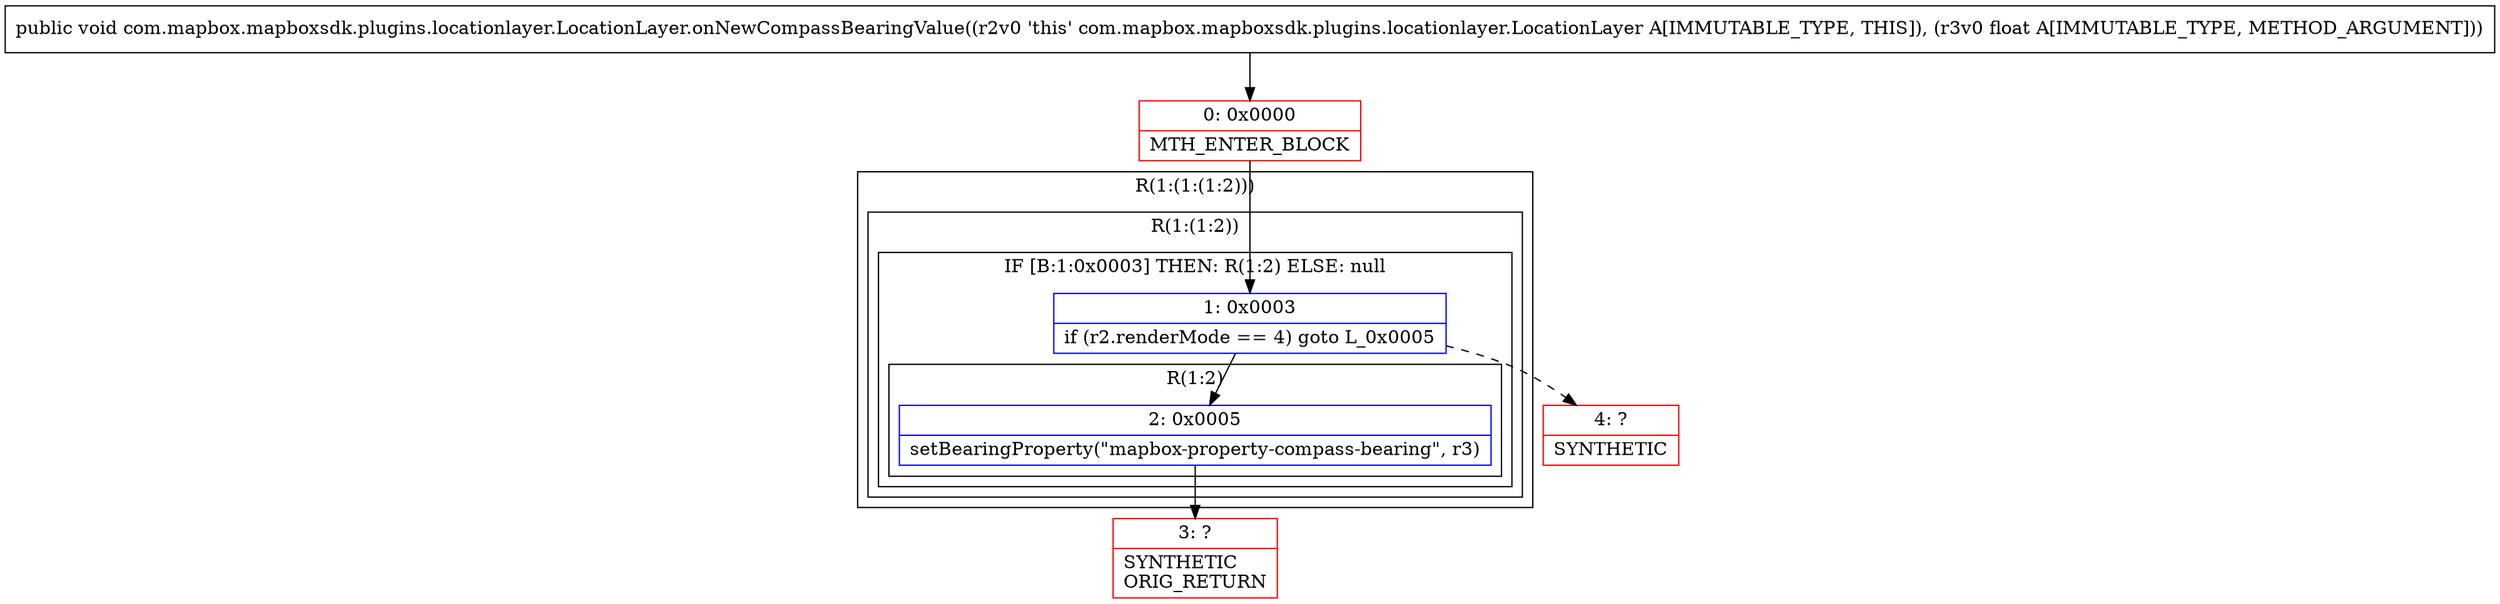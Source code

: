 digraph "CFG forcom.mapbox.mapboxsdk.plugins.locationlayer.LocationLayer.onNewCompassBearingValue(F)V" {
subgraph cluster_Region_1927411246 {
label = "R(1:(1:(1:2)))";
node [shape=record,color=blue];
subgraph cluster_Region_1384986335 {
label = "R(1:(1:2))";
node [shape=record,color=blue];
subgraph cluster_IfRegion_1718295724 {
label = "IF [B:1:0x0003] THEN: R(1:2) ELSE: null";
node [shape=record,color=blue];
Node_1 [shape=record,label="{1\:\ 0x0003|if (r2.renderMode == 4) goto L_0x0005\l}"];
subgraph cluster_Region_222943065 {
label = "R(1:2)";
node [shape=record,color=blue];
Node_2 [shape=record,label="{2\:\ 0x0005|setBearingProperty(\"mapbox\-property\-compass\-bearing\", r3)\l}"];
}
}
}
}
Node_0 [shape=record,color=red,label="{0\:\ 0x0000|MTH_ENTER_BLOCK\l}"];
Node_3 [shape=record,color=red,label="{3\:\ ?|SYNTHETIC\lORIG_RETURN\l}"];
Node_4 [shape=record,color=red,label="{4\:\ ?|SYNTHETIC\l}"];
MethodNode[shape=record,label="{public void com.mapbox.mapboxsdk.plugins.locationlayer.LocationLayer.onNewCompassBearingValue((r2v0 'this' com.mapbox.mapboxsdk.plugins.locationlayer.LocationLayer A[IMMUTABLE_TYPE, THIS]), (r3v0 float A[IMMUTABLE_TYPE, METHOD_ARGUMENT])) }"];
MethodNode -> Node_0;
Node_1 -> Node_2;
Node_1 -> Node_4[style=dashed];
Node_2 -> Node_3;
Node_0 -> Node_1;
}

